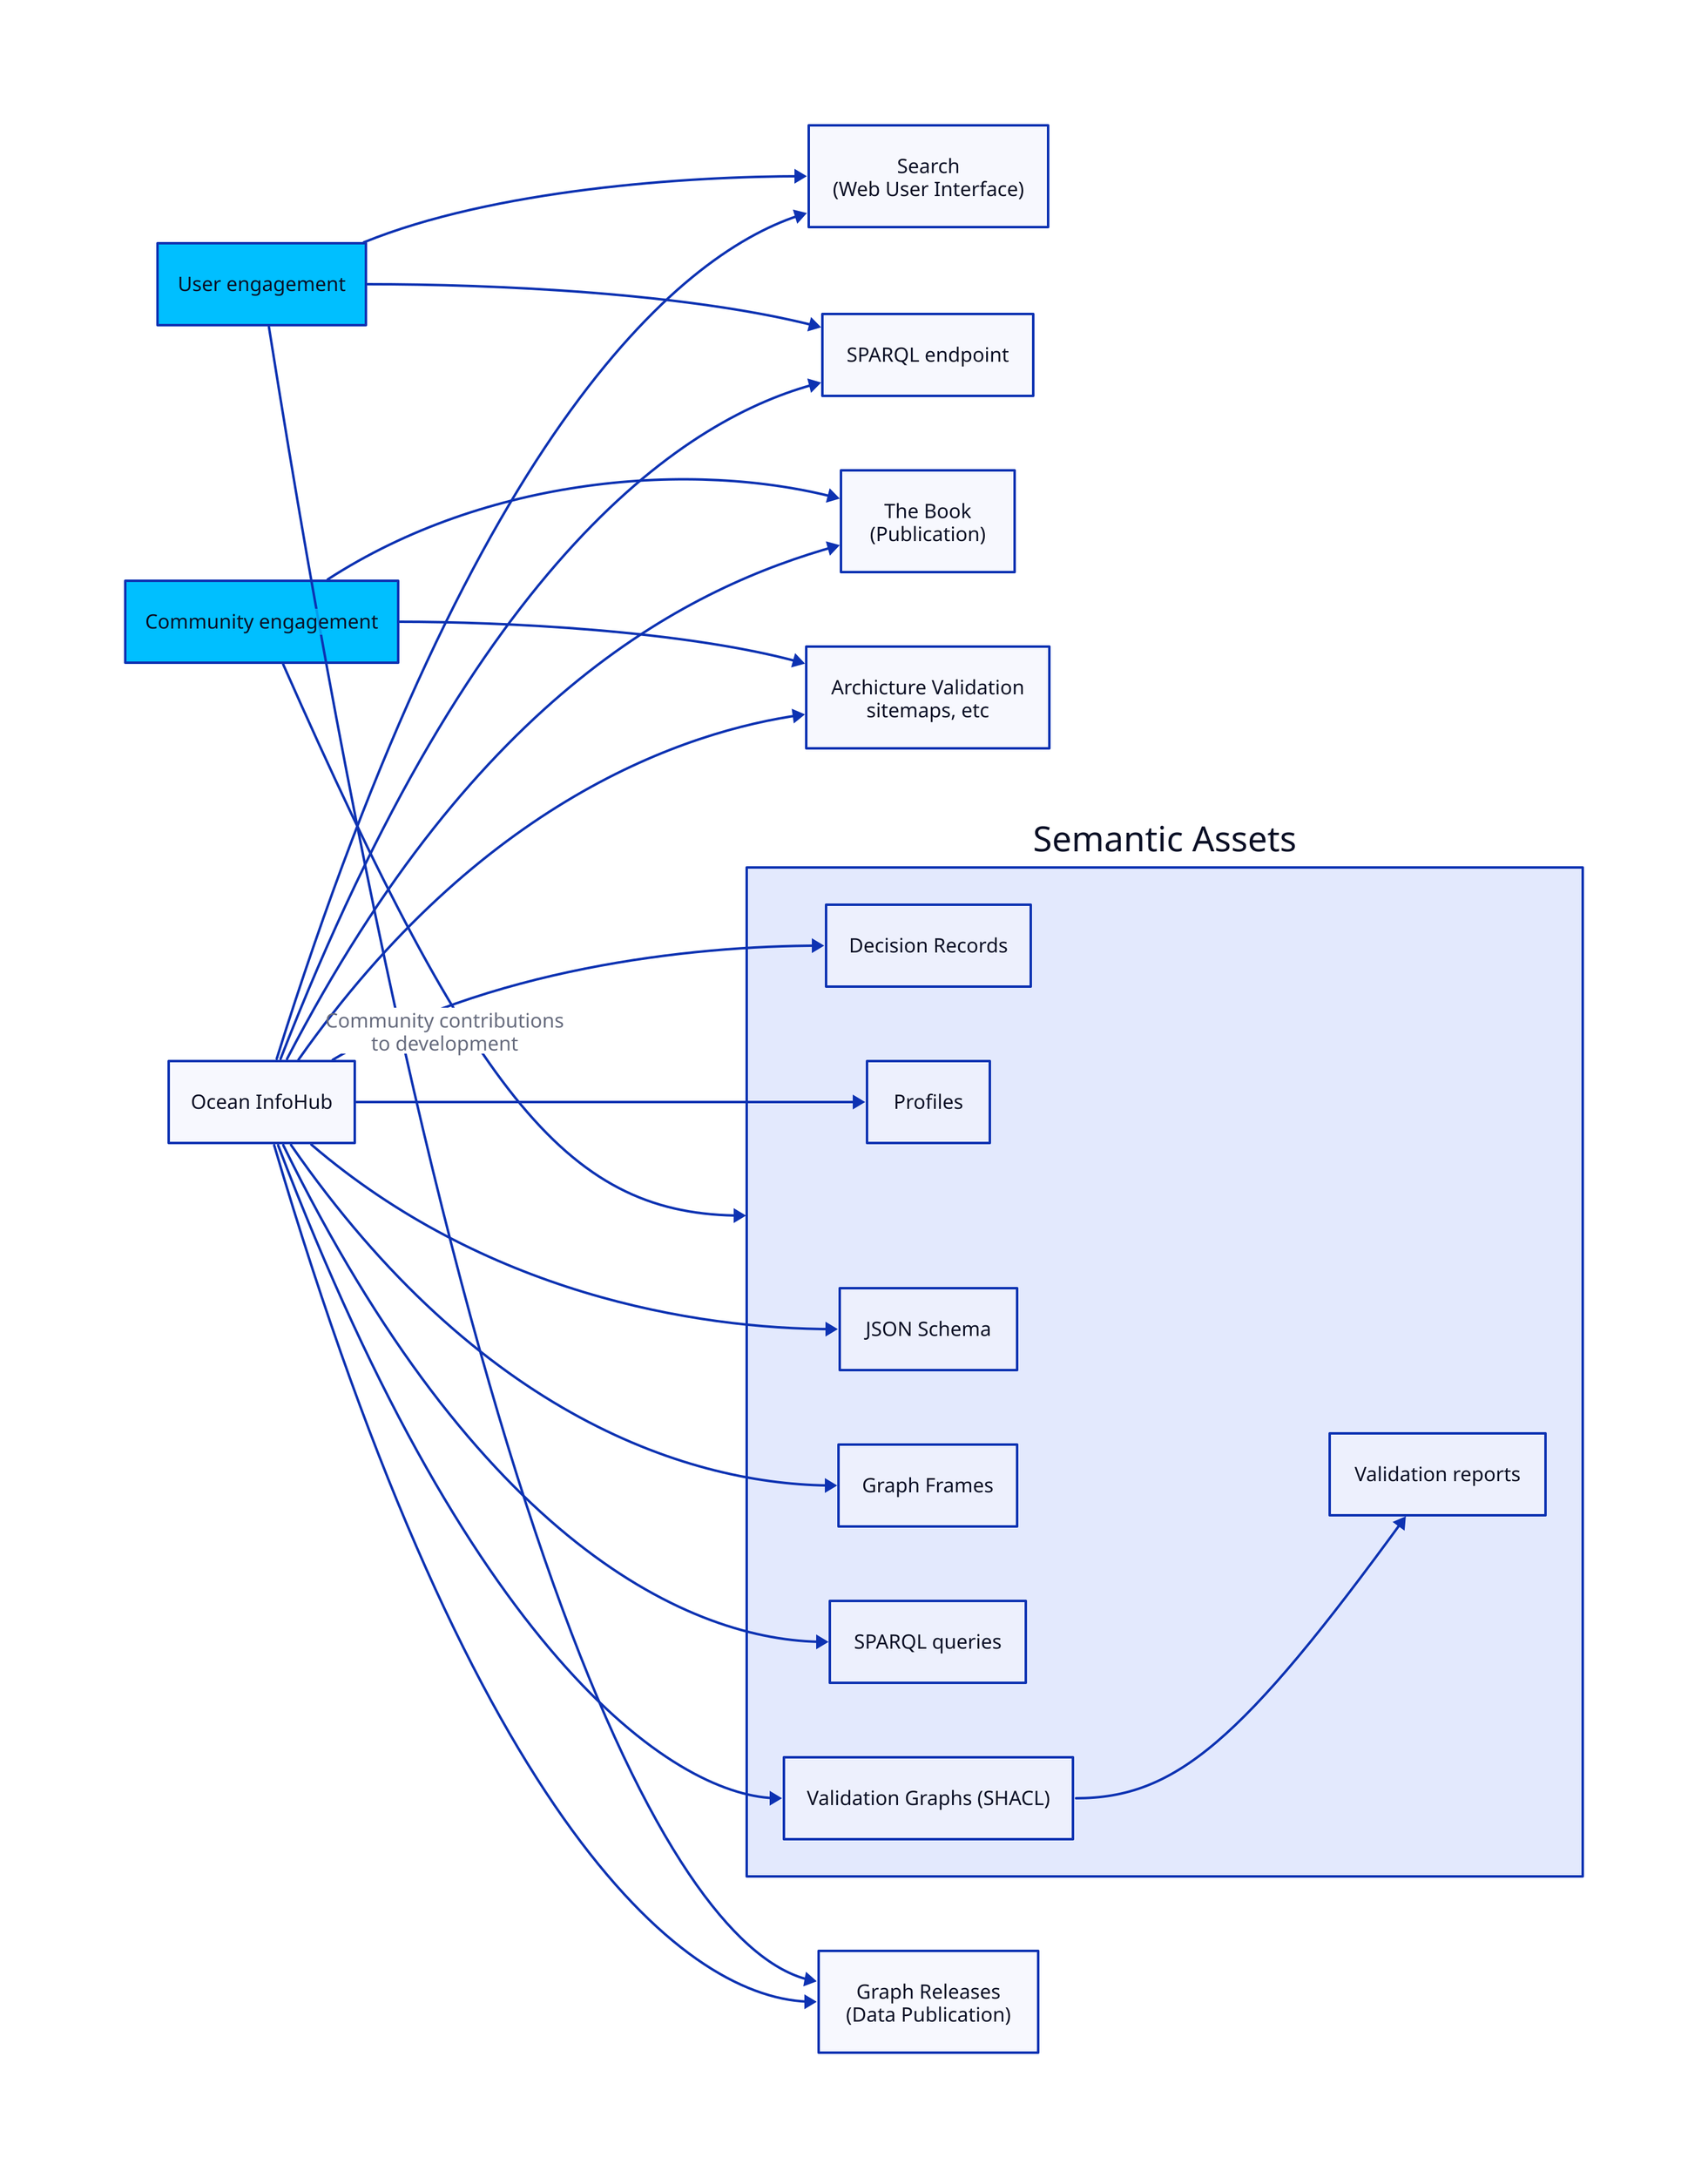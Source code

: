 direction: right

oih: Ocean InfoHub
search: Search \n (Web User Interface)
sp: SPARQL endpoint
book: The Book \n (Publication)

av: Archicture Validation \n sitemaps, etc
oih -> av

sa: Semantic Assets
sa.adr:  Decision Records
sa.dg:  Profiles
sa.sg:  Validation Graphs (SHACL)
sa.js:  JSON Schema
sa.fr:  Graph Frames
sa.rs:  SPARQL queries

rg:  Graph Releases \n (Data Publication)

oih -> search
oih -> sp
oih -> book
oih -> sa.adr
oih -> sa.dg
oih -> sa.sg
oih -> sa.js
oih -> sa.fr
oih -> sa.rs
oih -> rg

sa.reports: Validation reports
sa.sg -> sa.reports

ce: Community engagement {
  style: {
    fill: deepskyblue
  }
}
ue: User engagement {
  style: {
    fill: deepskyblue
  }
}

search <- ue
sp <- ue
rg <- ue

sa <- ce: Community contributions \n to development
# sa.reports <- ce : Community feedback loop \n on validation
book <- ce
av <- ce